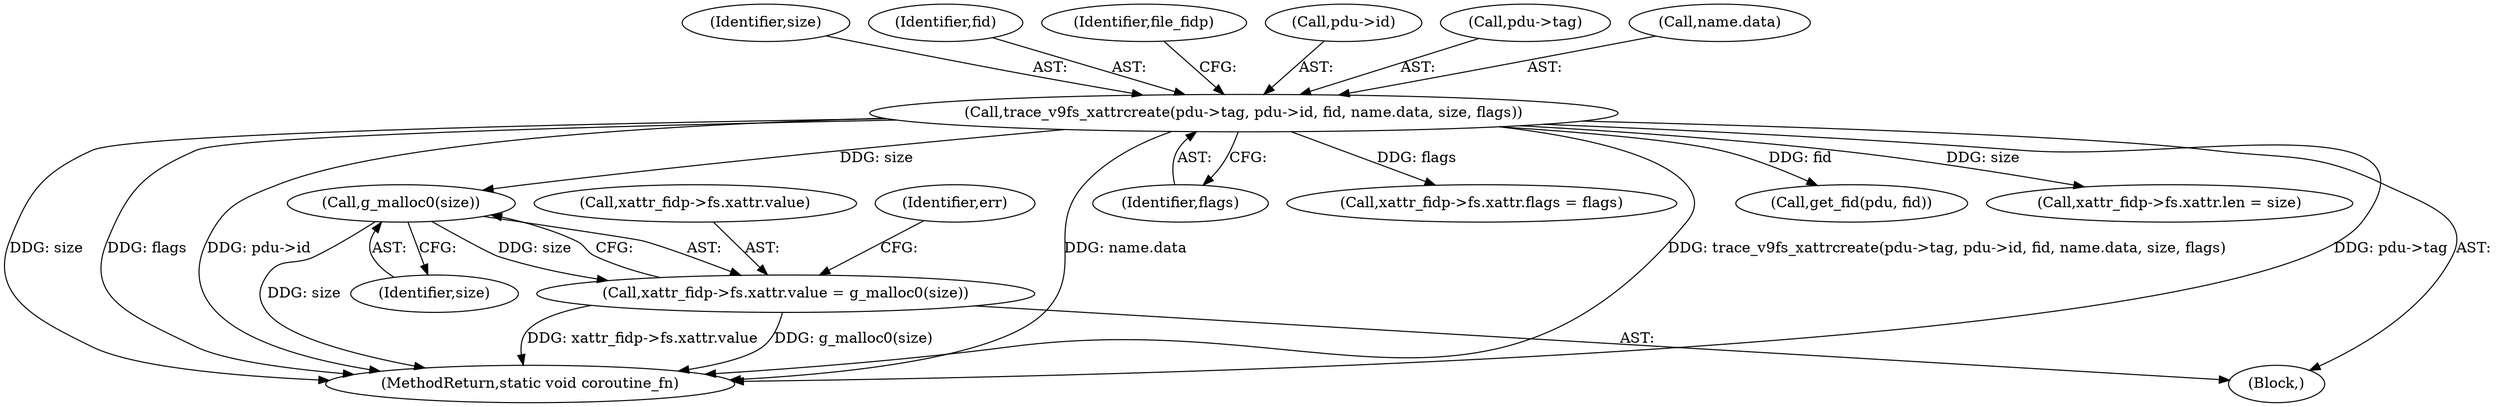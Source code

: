 digraph "0_qemu_eb687602853b4ae656e9236ee4222609f3a6887d@API" {
"1000236" [label="(Call,g_malloc0(size))"];
"1000145" [label="(Call,trace_v9fs_xattrcreate(pdu->tag, pdu->id, fid, name.data, size, flags))"];
"1000228" [label="(Call,xattr_fidp->fs.xattr.value = g_malloc0(size))"];
"1000251" [label="(MethodReturn,static void coroutine_fn)"];
"1000156" [label="(Identifier,size)"];
"1000152" [label="(Identifier,fid)"];
"1000157" [label="(Identifier,flags)"];
"1000199" [label="(Call,xattr_fidp->fs.xattr.flags = flags)"];
"1000159" [label="(Identifier,file_fidp)"];
"1000103" [label="(Block,)"];
"1000160" [label="(Call,get_fid(pdu, fid))"];
"1000236" [label="(Call,g_malloc0(size))"];
"1000149" [label="(Call,pdu->id)"];
"1000146" [label="(Call,pdu->tag)"];
"1000239" [label="(Identifier,err)"];
"1000145" [label="(Call,trace_v9fs_xattrcreate(pdu->tag, pdu->id, fid, name.data, size, flags))"];
"1000229" [label="(Call,xattr_fidp->fs.xattr.value)"];
"1000153" [label="(Call,name.data)"];
"1000228" [label="(Call,xattr_fidp->fs.xattr.value = g_malloc0(size))"];
"1000190" [label="(Call,xattr_fidp->fs.xattr.len = size)"];
"1000237" [label="(Identifier,size)"];
"1000236" -> "1000228"  [label="AST: "];
"1000236" -> "1000237"  [label="CFG: "];
"1000237" -> "1000236"  [label="AST: "];
"1000228" -> "1000236"  [label="CFG: "];
"1000236" -> "1000251"  [label="DDG: size"];
"1000236" -> "1000228"  [label="DDG: size"];
"1000145" -> "1000236"  [label="DDG: size"];
"1000145" -> "1000103"  [label="AST: "];
"1000145" -> "1000157"  [label="CFG: "];
"1000146" -> "1000145"  [label="AST: "];
"1000149" -> "1000145"  [label="AST: "];
"1000152" -> "1000145"  [label="AST: "];
"1000153" -> "1000145"  [label="AST: "];
"1000156" -> "1000145"  [label="AST: "];
"1000157" -> "1000145"  [label="AST: "];
"1000159" -> "1000145"  [label="CFG: "];
"1000145" -> "1000251"  [label="DDG: size"];
"1000145" -> "1000251"  [label="DDG: flags"];
"1000145" -> "1000251"  [label="DDG: pdu->id"];
"1000145" -> "1000251"  [label="DDG: name.data"];
"1000145" -> "1000251"  [label="DDG: trace_v9fs_xattrcreate(pdu->tag, pdu->id, fid, name.data, size, flags)"];
"1000145" -> "1000251"  [label="DDG: pdu->tag"];
"1000145" -> "1000160"  [label="DDG: fid"];
"1000145" -> "1000190"  [label="DDG: size"];
"1000145" -> "1000199"  [label="DDG: flags"];
"1000228" -> "1000103"  [label="AST: "];
"1000229" -> "1000228"  [label="AST: "];
"1000239" -> "1000228"  [label="CFG: "];
"1000228" -> "1000251"  [label="DDG: g_malloc0(size)"];
"1000228" -> "1000251"  [label="DDG: xattr_fidp->fs.xattr.value"];
}
